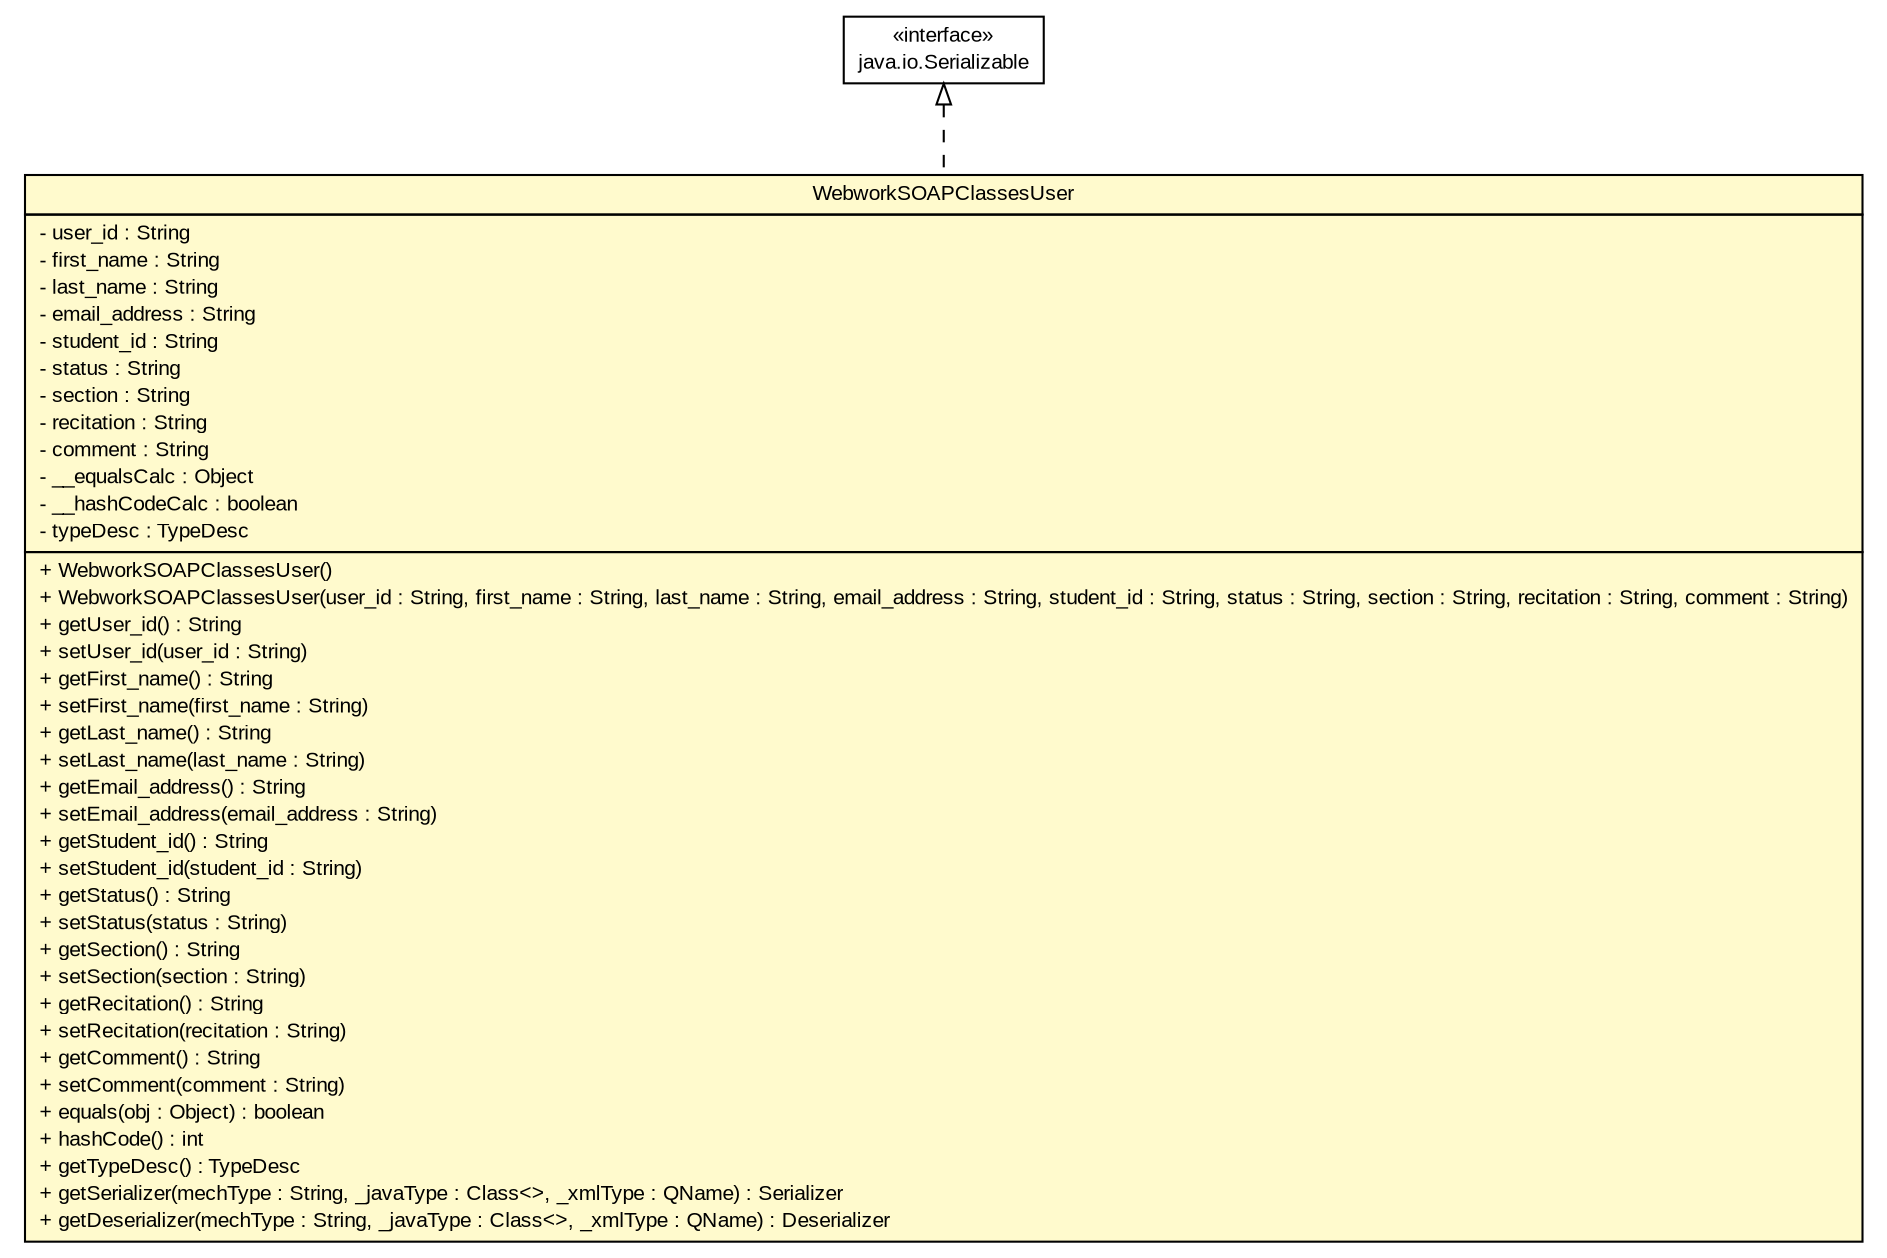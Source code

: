#!/usr/local/bin/dot
#
# Class diagram 
# Generated by UMLGraph version 5.4 (http://www.umlgraph.org/)
#

digraph G {
	edge [fontname="arial",fontsize=10,labelfontname="arial",labelfontsize=10];
	node [fontname="arial",fontsize=10,shape=plaintext];
	nodesep=0.25;
	ranksep=0.5;
	// edu.missouri.math.webwork.WebworkSOAP.WebworkSOAPClassesUser
	c418 [label=<<table title="edu.missouri.math.webwork.WebworkSOAP.WebworkSOAPClassesUser" border="0" cellborder="1" cellspacing="0" cellpadding="2" port="p" bgcolor="lemonChiffon" href="./WebworkSOAPClassesUser.html">
		<tr><td><table border="0" cellspacing="0" cellpadding="1">
<tr><td align="center" balign="center"> WebworkSOAPClassesUser </td></tr>
		</table></td></tr>
		<tr><td><table border="0" cellspacing="0" cellpadding="1">
<tr><td align="left" balign="left"> - user_id : String </td></tr>
<tr><td align="left" balign="left"> - first_name : String </td></tr>
<tr><td align="left" balign="left"> - last_name : String </td></tr>
<tr><td align="left" balign="left"> - email_address : String </td></tr>
<tr><td align="left" balign="left"> - student_id : String </td></tr>
<tr><td align="left" balign="left"> - status : String </td></tr>
<tr><td align="left" balign="left"> - section : String </td></tr>
<tr><td align="left" balign="left"> - recitation : String </td></tr>
<tr><td align="left" balign="left"> - comment : String </td></tr>
<tr><td align="left" balign="left"> - __equalsCalc : Object </td></tr>
<tr><td align="left" balign="left"> - __hashCodeCalc : boolean </td></tr>
<tr><td align="left" balign="left"> - typeDesc : TypeDesc </td></tr>
		</table></td></tr>
		<tr><td><table border="0" cellspacing="0" cellpadding="1">
<tr><td align="left" balign="left"> + WebworkSOAPClassesUser() </td></tr>
<tr><td align="left" balign="left"> + WebworkSOAPClassesUser(user_id : String, first_name : String, last_name : String, email_address : String, student_id : String, status : String, section : String, recitation : String, comment : String) </td></tr>
<tr><td align="left" balign="left"> + getUser_id() : String </td></tr>
<tr><td align="left" balign="left"> + setUser_id(user_id : String) </td></tr>
<tr><td align="left" balign="left"> + getFirst_name() : String </td></tr>
<tr><td align="left" balign="left"> + setFirst_name(first_name : String) </td></tr>
<tr><td align="left" balign="left"> + getLast_name() : String </td></tr>
<tr><td align="left" balign="left"> + setLast_name(last_name : String) </td></tr>
<tr><td align="left" balign="left"> + getEmail_address() : String </td></tr>
<tr><td align="left" balign="left"> + setEmail_address(email_address : String) </td></tr>
<tr><td align="left" balign="left"> + getStudent_id() : String </td></tr>
<tr><td align="left" balign="left"> + setStudent_id(student_id : String) </td></tr>
<tr><td align="left" balign="left"> + getStatus() : String </td></tr>
<tr><td align="left" balign="left"> + setStatus(status : String) </td></tr>
<tr><td align="left" balign="left"> + getSection() : String </td></tr>
<tr><td align="left" balign="left"> + setSection(section : String) </td></tr>
<tr><td align="left" balign="left"> + getRecitation() : String </td></tr>
<tr><td align="left" balign="left"> + setRecitation(recitation : String) </td></tr>
<tr><td align="left" balign="left"> + getComment() : String </td></tr>
<tr><td align="left" balign="left"> + setComment(comment : String) </td></tr>
<tr><td align="left" balign="left"> + equals(obj : Object) : boolean </td></tr>
<tr><td align="left" balign="left"> + hashCode() : int </td></tr>
<tr><td align="left" balign="left"> + getTypeDesc() : TypeDesc </td></tr>
<tr><td align="left" balign="left"> + getSerializer(mechType : String, _javaType : Class&lt;&gt;, _xmlType : QName) : Serializer </td></tr>
<tr><td align="left" balign="left"> + getDeserializer(mechType : String, _javaType : Class&lt;&gt;, _xmlType : QName) : Deserializer </td></tr>
		</table></td></tr>
		</table>>, URL="./WebworkSOAPClassesUser.html", fontname="arial", fontcolor="black", fontsize=10.0];
	//edu.missouri.math.webwork.WebworkSOAP.WebworkSOAPClassesUser implements java.io.Serializable
	c424:p -> c418:p [dir=back,arrowtail=empty,style=dashed];
	// java.io.Serializable
	c424 [label=<<table title="java.io.Serializable" border="0" cellborder="1" cellspacing="0" cellpadding="2" port="p" href="http://java.sun.com/j2se/1.4.2/docs/api/java/io/Serializable.html">
		<tr><td><table border="0" cellspacing="0" cellpadding="1">
<tr><td align="center" balign="center"> &#171;interface&#187; </td></tr>
<tr><td align="center" balign="center"> java.io.Serializable </td></tr>
		</table></td></tr>
		</table>>, URL="http://java.sun.com/j2se/1.4.2/docs/api/java/io/Serializable.html", fontname="arial", fontcolor="black", fontsize=10.0];
}

